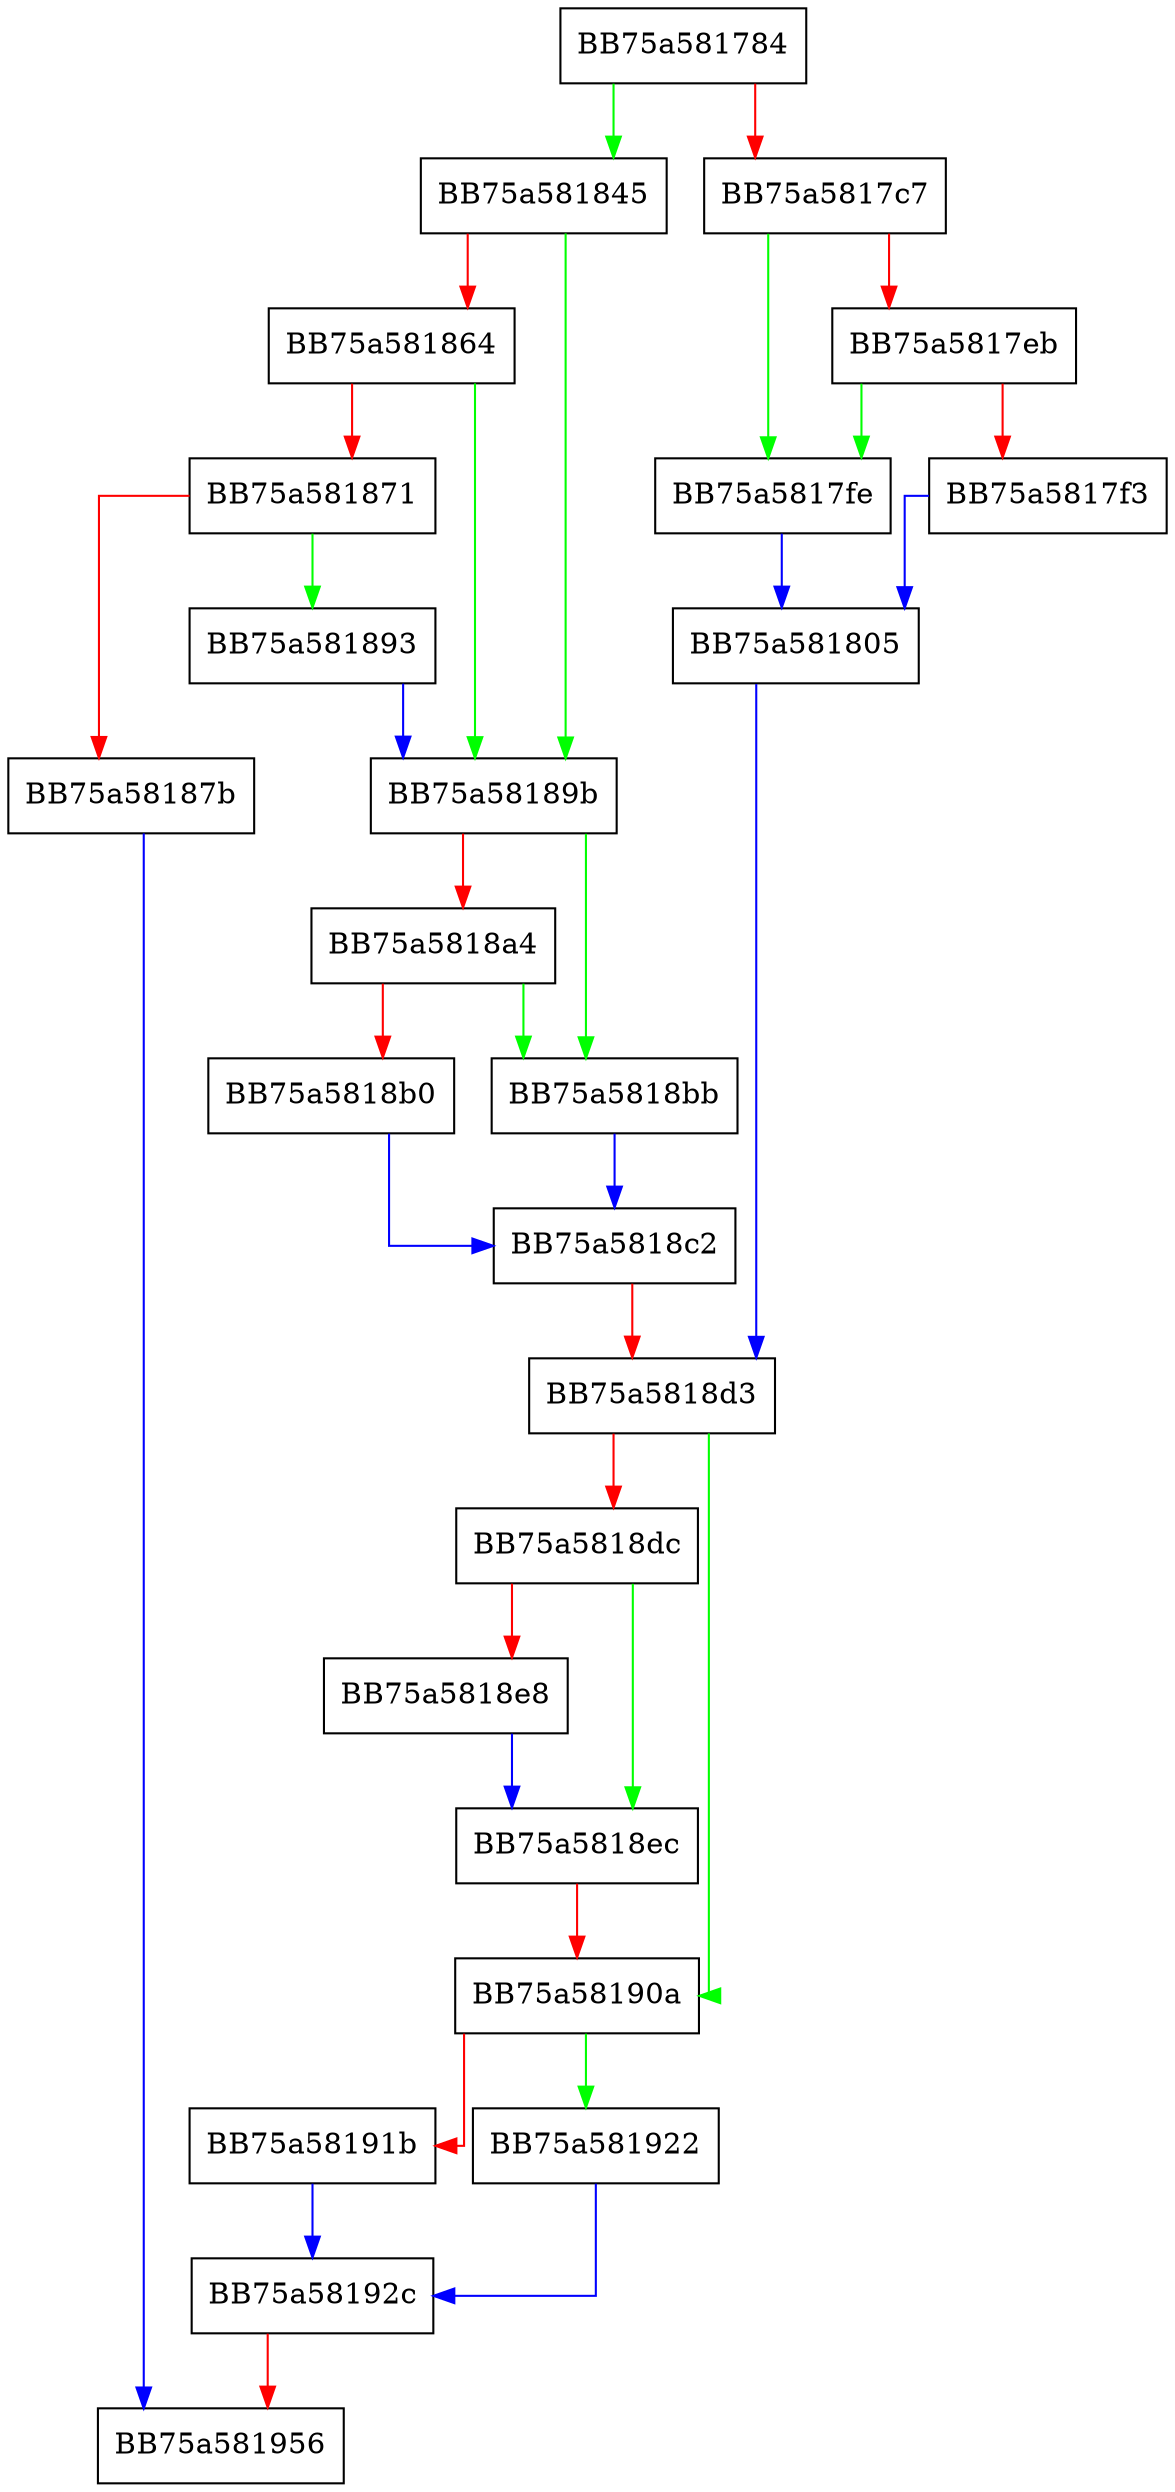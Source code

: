 digraph find_imp {
  node [shape="box"];
  graph [splines=ortho];
  BB75a581784 -> BB75a581845 [color="green"];
  BB75a581784 -> BB75a5817c7 [color="red"];
  BB75a5817c7 -> BB75a5817fe [color="green"];
  BB75a5817c7 -> BB75a5817eb [color="red"];
  BB75a5817eb -> BB75a5817fe [color="green"];
  BB75a5817eb -> BB75a5817f3 [color="red"];
  BB75a5817f3 -> BB75a581805 [color="blue"];
  BB75a5817fe -> BB75a581805 [color="blue"];
  BB75a581805 -> BB75a5818d3 [color="blue"];
  BB75a581845 -> BB75a58189b [color="green"];
  BB75a581845 -> BB75a581864 [color="red"];
  BB75a581864 -> BB75a58189b [color="green"];
  BB75a581864 -> BB75a581871 [color="red"];
  BB75a581871 -> BB75a581893 [color="green"];
  BB75a581871 -> BB75a58187b [color="red"];
  BB75a58187b -> BB75a581956 [color="blue"];
  BB75a581893 -> BB75a58189b [color="blue"];
  BB75a58189b -> BB75a5818bb [color="green"];
  BB75a58189b -> BB75a5818a4 [color="red"];
  BB75a5818a4 -> BB75a5818bb [color="green"];
  BB75a5818a4 -> BB75a5818b0 [color="red"];
  BB75a5818b0 -> BB75a5818c2 [color="blue"];
  BB75a5818bb -> BB75a5818c2 [color="blue"];
  BB75a5818c2 -> BB75a5818d3 [color="red"];
  BB75a5818d3 -> BB75a58190a [color="green"];
  BB75a5818d3 -> BB75a5818dc [color="red"];
  BB75a5818dc -> BB75a5818ec [color="green"];
  BB75a5818dc -> BB75a5818e8 [color="red"];
  BB75a5818e8 -> BB75a5818ec [color="blue"];
  BB75a5818ec -> BB75a58190a [color="red"];
  BB75a58190a -> BB75a581922 [color="green"];
  BB75a58190a -> BB75a58191b [color="red"];
  BB75a58191b -> BB75a58192c [color="blue"];
  BB75a581922 -> BB75a58192c [color="blue"];
  BB75a58192c -> BB75a581956 [color="red"];
}